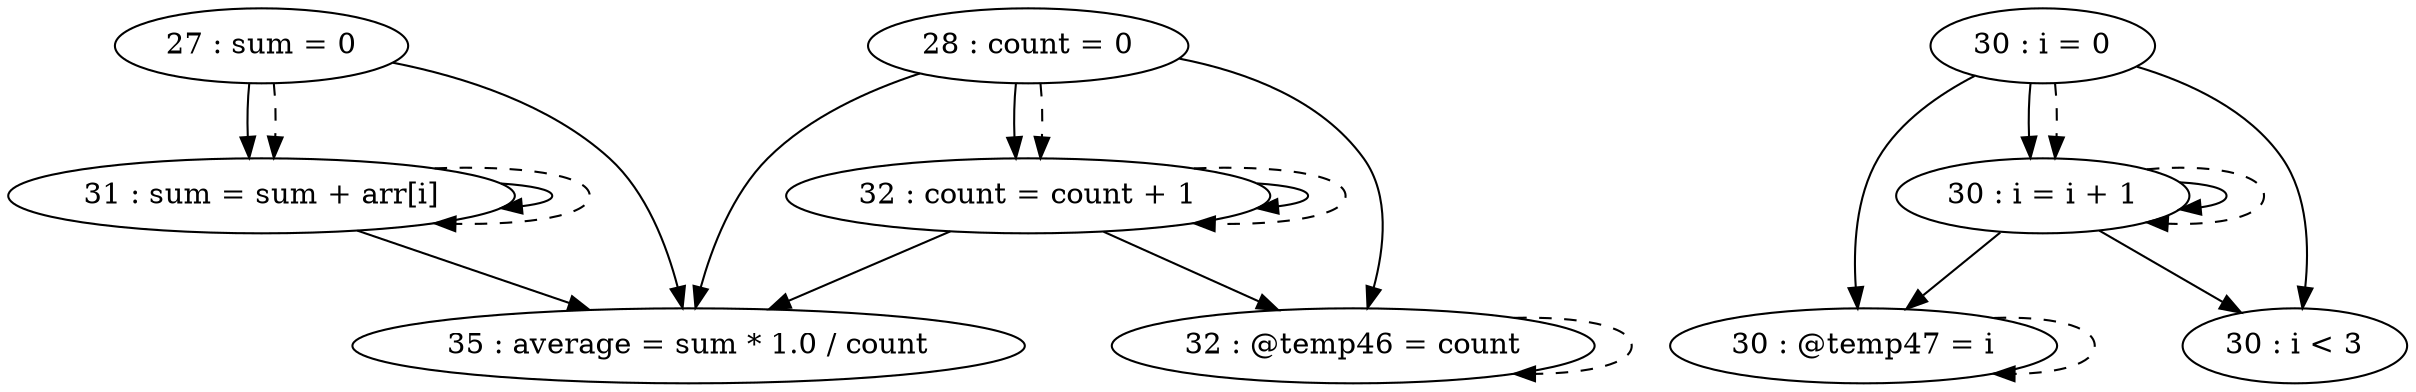 digraph G {
"27 : sum = 0"
"27 : sum = 0" -> "31 : sum = sum + arr[i]"
"27 : sum = 0" -> "35 : average = sum * 1.0 / count"
"27 : sum = 0" -> "31 : sum = sum + arr[i]" [style=dashed]
"28 : count = 0"
"28 : count = 0" -> "32 : @temp46 = count"
"28 : count = 0" -> "35 : average = sum * 1.0 / count"
"28 : count = 0" -> "32 : count = count + 1"
"28 : count = 0" -> "32 : count = count + 1" [style=dashed]
"30 : i = 0"
"30 : i = 0" -> "30 : @temp47 = i"
"30 : i = 0" -> "30 : i = i + 1"
"30 : i = 0" -> "30 : i < 3"
"30 : i = 0" -> "30 : i = i + 1" [style=dashed]
"30 : i < 3"
"31 : sum = sum + arr[i]"
"31 : sum = sum + arr[i]" -> "31 : sum = sum + arr[i]"
"31 : sum = sum + arr[i]" -> "35 : average = sum * 1.0 / count"
"31 : sum = sum + arr[i]" -> "31 : sum = sum + arr[i]" [style=dashed]
"32 : @temp46 = count"
"32 : @temp46 = count" -> "32 : @temp46 = count" [style=dashed]
"32 : count = count + 1"
"32 : count = count + 1" -> "32 : @temp46 = count"
"32 : count = count + 1" -> "35 : average = sum * 1.0 / count"
"32 : count = count + 1" -> "32 : count = count + 1"
"32 : count = count + 1" -> "32 : count = count + 1" [style=dashed]
"30 : @temp47 = i"
"30 : @temp47 = i" -> "30 : @temp47 = i" [style=dashed]
"30 : i = i + 1"
"30 : i = i + 1" -> "30 : @temp47 = i"
"30 : i = i + 1" -> "30 : i = i + 1"
"30 : i = i + 1" -> "30 : i < 3"
"30 : i = i + 1" -> "30 : i = i + 1" [style=dashed]
"35 : average = sum * 1.0 / count"
}